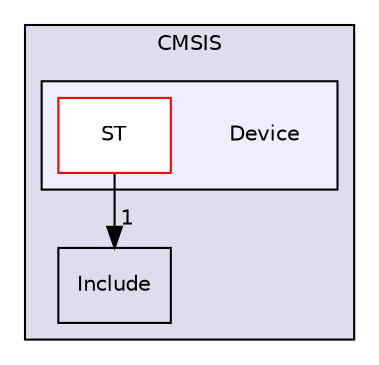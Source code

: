 digraph "/home/runner/work/SDcardBootloader/SDcardBootloader/bootloader/Drivers/CMSIS/Device" {
  compound=true
  node [ fontsize="10", fontname="Helvetica"];
  edge [ labelfontsize="10", labelfontname="Helvetica"];
  subgraph clusterdir_bd09ff09a9c7d83a4c030dbdaee94d76 {
    graph [ bgcolor="#ddddee", pencolor="black", label="CMSIS" fontname="Helvetica", fontsize="10", URL="dir_bd09ff09a9c7d83a4c030dbdaee94d76.html"]
  dir_5d6a8c3e4e61116f4938be35d8adfd18 [shape=box label="Include" URL="dir_5d6a8c3e4e61116f4938be35d8adfd18.html"];
  subgraph clusterdir_d21952a90114fc86c250d1e94e45c8f9 {
    graph [ bgcolor="#eeeeff", pencolor="black", label="" URL="dir_d21952a90114fc86c250d1e94e45c8f9.html"];
    dir_d21952a90114fc86c250d1e94e45c8f9 [shape=plaintext label="Device"];
  dir_ea9cefa8af0ea91d7388c22d57deabc7 [shape=box label="ST" fillcolor="white" style="filled" color="red" URL="dir_ea9cefa8af0ea91d7388c22d57deabc7.html"];
  }
  }
  dir_ea9cefa8af0ea91d7388c22d57deabc7->dir_5d6a8c3e4e61116f4938be35d8adfd18 [headlabel="1", labeldistance=1.5 headhref="dir_000021_000024.html"];
}
